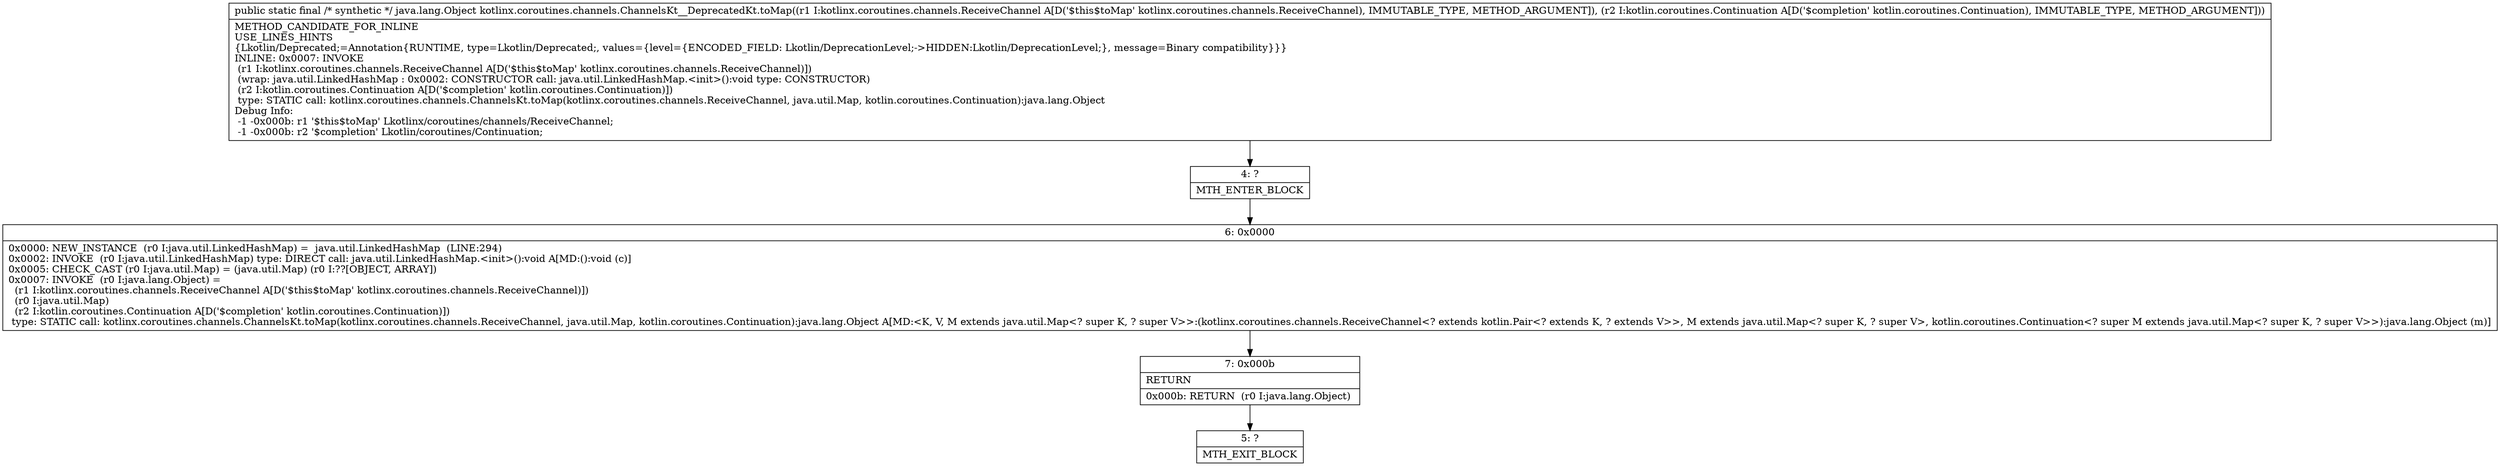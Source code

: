 digraph "CFG forkotlinx.coroutines.channels.ChannelsKt__DeprecatedKt.toMap(Lkotlinx\/coroutines\/channels\/ReceiveChannel;Lkotlin\/coroutines\/Continuation;)Ljava\/lang\/Object;" {
Node_4 [shape=record,label="{4\:\ ?|MTH_ENTER_BLOCK\l}"];
Node_6 [shape=record,label="{6\:\ 0x0000|0x0000: NEW_INSTANCE  (r0 I:java.util.LinkedHashMap) =  java.util.LinkedHashMap  (LINE:294)\l0x0002: INVOKE  (r0 I:java.util.LinkedHashMap) type: DIRECT call: java.util.LinkedHashMap.\<init\>():void A[MD:():void (c)]\l0x0005: CHECK_CAST (r0 I:java.util.Map) = (java.util.Map) (r0 I:??[OBJECT, ARRAY]) \l0x0007: INVOKE  (r0 I:java.lang.Object) = \l  (r1 I:kotlinx.coroutines.channels.ReceiveChannel A[D('$this$toMap' kotlinx.coroutines.channels.ReceiveChannel)])\l  (r0 I:java.util.Map)\l  (r2 I:kotlin.coroutines.Continuation A[D('$completion' kotlin.coroutines.Continuation)])\l type: STATIC call: kotlinx.coroutines.channels.ChannelsKt.toMap(kotlinx.coroutines.channels.ReceiveChannel, java.util.Map, kotlin.coroutines.Continuation):java.lang.Object A[MD:\<K, V, M extends java.util.Map\<? super K, ? super V\>\>:(kotlinx.coroutines.channels.ReceiveChannel\<? extends kotlin.Pair\<? extends K, ? extends V\>\>, M extends java.util.Map\<? super K, ? super V\>, kotlin.coroutines.Continuation\<? super M extends java.util.Map\<? super K, ? super V\>\>):java.lang.Object (m)]\l}"];
Node_7 [shape=record,label="{7\:\ 0x000b|RETURN\l|0x000b: RETURN  (r0 I:java.lang.Object) \l}"];
Node_5 [shape=record,label="{5\:\ ?|MTH_EXIT_BLOCK\l}"];
MethodNode[shape=record,label="{public static final \/* synthetic *\/ java.lang.Object kotlinx.coroutines.channels.ChannelsKt__DeprecatedKt.toMap((r1 I:kotlinx.coroutines.channels.ReceiveChannel A[D('$this$toMap' kotlinx.coroutines.channels.ReceiveChannel), IMMUTABLE_TYPE, METHOD_ARGUMENT]), (r2 I:kotlin.coroutines.Continuation A[D('$completion' kotlin.coroutines.Continuation), IMMUTABLE_TYPE, METHOD_ARGUMENT]))  | METHOD_CANDIDATE_FOR_INLINE\lUSE_LINES_HINTS\l\{Lkotlin\/Deprecated;=Annotation\{RUNTIME, type=Lkotlin\/Deprecated;, values=\{level=\{ENCODED_FIELD: Lkotlin\/DeprecationLevel;\-\>HIDDEN:Lkotlin\/DeprecationLevel;\}, message=Binary compatibility\}\}\}\lINLINE: 0x0007: INVOKE  \l  (r1 I:kotlinx.coroutines.channels.ReceiveChannel A[D('$this$toMap' kotlinx.coroutines.channels.ReceiveChannel)])\l  (wrap: java.util.LinkedHashMap : 0x0002: CONSTRUCTOR   call: java.util.LinkedHashMap.\<init\>():void type: CONSTRUCTOR)\l  (r2 I:kotlin.coroutines.Continuation A[D('$completion' kotlin.coroutines.Continuation)])\l type: STATIC call: kotlinx.coroutines.channels.ChannelsKt.toMap(kotlinx.coroutines.channels.ReceiveChannel, java.util.Map, kotlin.coroutines.Continuation):java.lang.Object\lDebug Info:\l  \-1 \-0x000b: r1 '$this$toMap' Lkotlinx\/coroutines\/channels\/ReceiveChannel;\l  \-1 \-0x000b: r2 '$completion' Lkotlin\/coroutines\/Continuation;\l}"];
MethodNode -> Node_4;Node_4 -> Node_6;
Node_6 -> Node_7;
Node_7 -> Node_5;
}

